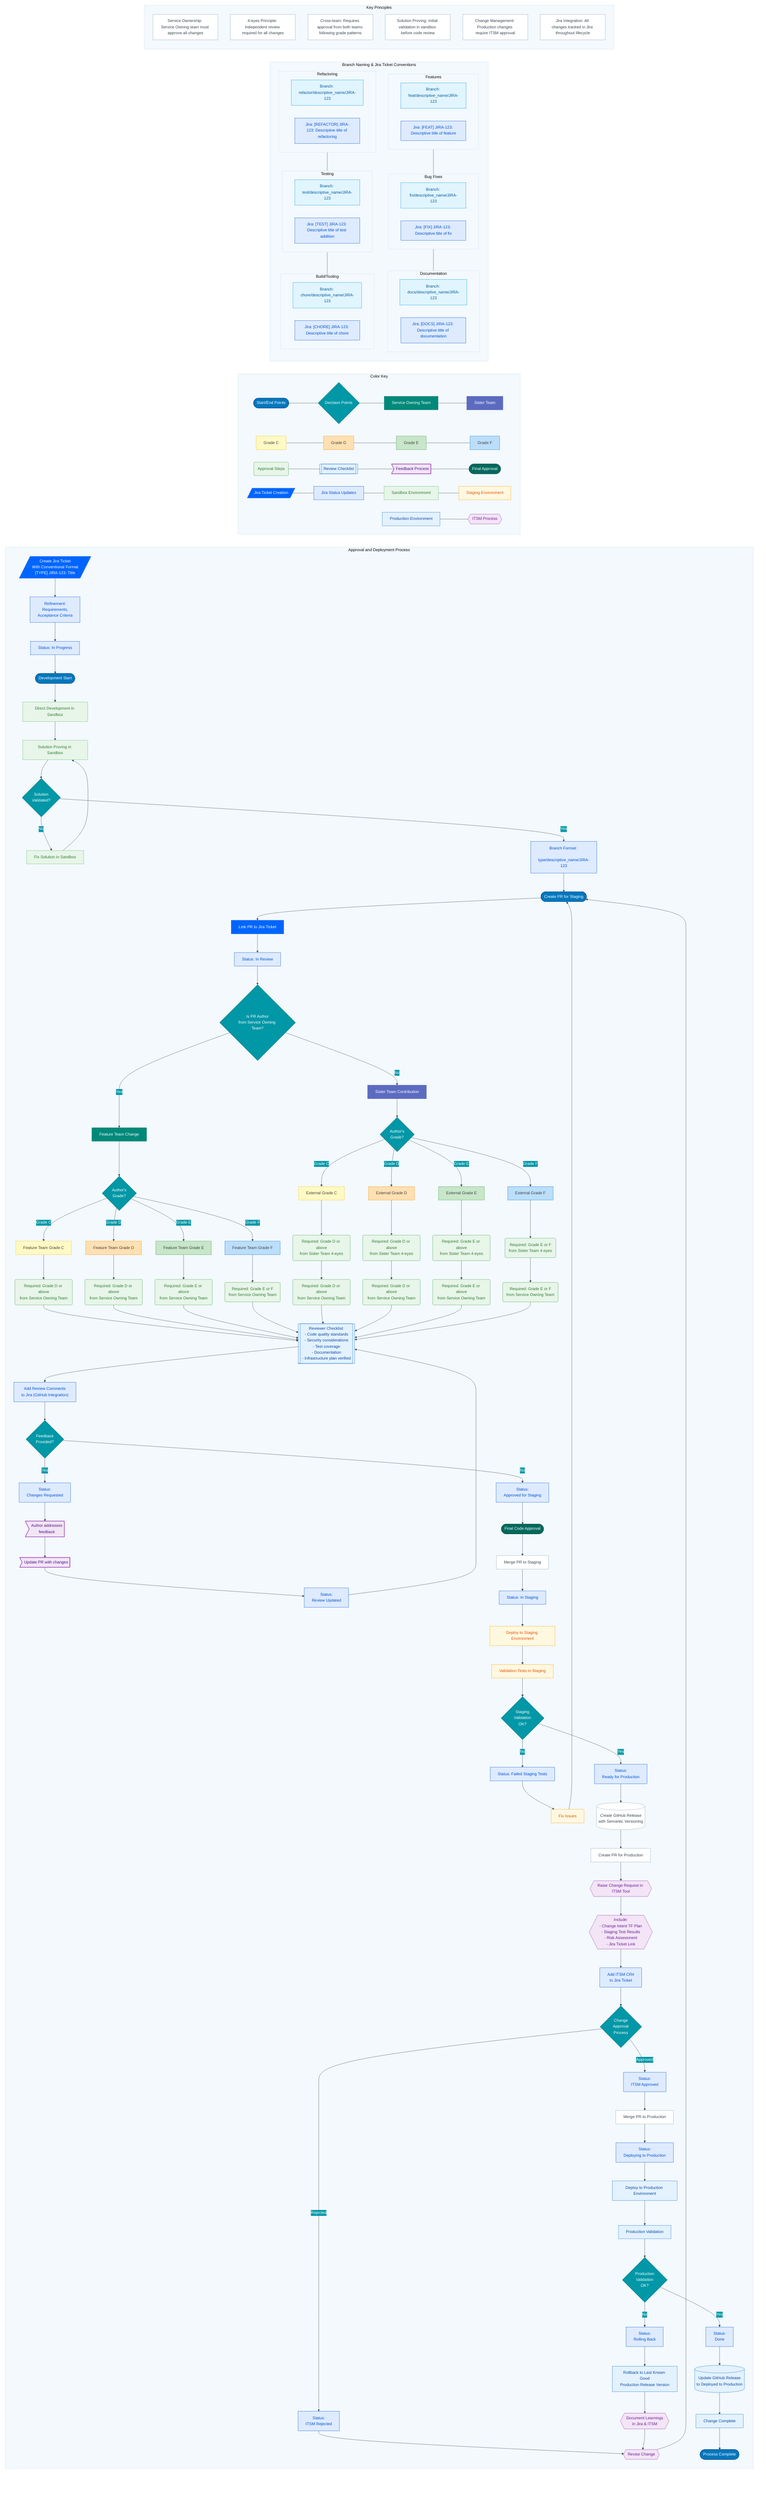 %%{init: {
  'theme': 'base', 
  'themeVariables': { 
    'primaryColor': '#0277bd',
    'primaryTextColor': '#ffffff',
    'primaryBorderColor': '#01579b',
    'lineColor': '#37474f',
    'secondaryColor': '#0097a7',
    'tertiaryColor': '#f3f9fd',
    'canvasBg': '#f8fcff'
  },
  'flowchart': {
    'curve': 'basis',
    'diagramPadding': 20
  }
}}%%

flowchart TB
    %% Main flow colors - Professional Blue Theme
    classDef startEnd fill:#0277bd,stroke:#01579b,color:white,stroke-width:2px
    classDef question fill:#0097a7,stroke:#00838f,color:white,stroke-width:2px
    classDef process fill:#ffffff,stroke:#90a4ae,color:#37474f,stroke-width:1px
    classDef hidden fill:none,stroke:none,color:none
    classDef jiraTicket fill:#0065ff,stroke:#0052cc,color:white,stroke-width:1px
    classDef jiraStatus fill:#deebff,stroke:#0052cc,color:#0052cc,stroke-width:1px
    classDef branchNaming fill:#e1f5fe,stroke:#039be5,color:#01579b,stroke-width:1px
    
    %% Team colors
    classDef serviceOwning fill:#00897b,stroke:#00695c,color:white,stroke-width:1px
    classDef sisterTeam fill:#5c6bc0,stroke:#3949ab,color:white,stroke-width:1px
    
    %% Grade colors
    classDef gradeC fill:#fff9c4,stroke:#fbc02d,color:#424242,stroke-width:1px
    classDef gradeD fill:#ffe0b2,stroke:#fb8c00,color:#424242,stroke-width:1px
    classDef gradeE fill:#c8e6c9,stroke:#43a047,color:#424242,stroke-width:1px
    classDef gradeF fill:#bbdefb,stroke:#1976d2,color:#424242,stroke-width:1px
    
    %% Approval colors
    classDef approval fill:#e8f5e9,stroke:#43a047,color:#2e7d32,stroke-width:1px
    classDef reviewChecklist fill:#e3f2fd,stroke:#1976d2,color:#0d47a1,stroke-width:1px
    classDef feedback fill:#f3e5f5,stroke:#8e24aa,color:#4a148c,stroke-width:1px
    classDef finalApproval fill:#00695c,stroke:#004d40,color:white,stroke-width:1px
    
    %% Environment colors
    classDef sandbox fill:#e8f5e9,stroke:#66bb6a,color:#2e7d32,stroke-width:1px
    classDef staging fill:#fff8e1,stroke:#ffa000,color:#e65100,stroke-width:1px
    classDef production fill:#e3f2fd,stroke:#1976d2,color:#0d47a1,stroke-width:1px
    classDef itsm fill:#f3e5f5,stroke:#9c27b0,color:#6a1b9a,stroke-width:1px
    
    subgraph Principles["Key Principles"]
        direction TB
        p1["Service Ownership: Service Owning team must approve all changes"]:::process
        p2["4-eyes Principle: Independent review required for all changes"]:::process
        p3["Cross-team: Requires approval from both teams following grade patterns"]:::process
        p4["Solution Proving: Initial validation in sandbox before code review"]:::process
        p5["Change Management: Production changes require ITSM approval"]:::process
        p6["Jira Integration: All changes tracked in Jira throughout lifecycle"]:::process
    end
    
    Principles ~~~ BranchNaming
    
    subgraph BranchNaming["Branch Naming & Jira Ticket Conventions"]
        direction TB
        subgraph feat["Features"]
            b1["Branch: feat/descriptive_name/JIRA-123"]:::branchNaming
            j1["Jira: [FEAT] JIRA-123: Descriptive title of feature"]:::jiraStatus
        end
        
        subgraph fix["Bug Fixes"]
            b2["Branch: fix/descriptive_name/JIRA-123"]:::branchNaming
            j2["Jira: [FIX] JIRA-123: Descriptive title of fix"]:::jiraStatus
        end
        
        subgraph docs["Documentation"]
            b3["Branch: docs/descriptive_name/JIRA-123"]:::branchNaming
            j3["Jira: [DOCS] JIRA-123: Descriptive title of documentation"]:::jiraStatus
        end
        
        subgraph refactor["Refactoring"]
            b4["Branch: refactor/descriptive_name/JIRA-123"]:::branchNaming
            j4["Jira: [REFACTOR] JIRA-123: Descriptive title of refactoring"]:::jiraStatus
        end
        
        subgraph test["Testing"]
            b5["Branch: test/descriptive_name/JIRA-123"]:::branchNaming
            j5["Jira: [TEST] JIRA-123: Descriptive title of test addition"]:::jiraStatus
        end
        
        subgraph chore["Build/Tooling"]
            b6["Branch: chore/descriptive_name/JIRA-123"]:::branchNaming
            j6["Jira: [CHORE] JIRA-123: Descriptive title of chore"]:::jiraStatus
        end
        
        %% Layout direction
        feat --- fix --- docs
        refactor --- test --- chore
    end
    
    BranchNaming ~~~ ColorKey
    
    subgraph ColorKey["Color Key"]
        k1([Start/End Points]):::startEnd --- k2{Decision Points}:::question --- k3["Service Owning Team"]:::serviceOwning --- k4["Sister Team"]:::sisterTeam
        k5["Grade C"]:::gradeC --- k6["Grade D"]:::gradeD --- k7["Grade E"]:::gradeE --- k8["Grade F"]:::gradeF
        k9(Approval Steps):::approval --- k10[[Review Checklist]]:::reviewChecklist --- k11>Feedback Process]:::feedback --- k12([Final Approval]):::finalApproval
        k13[/"Jira Ticket Creation"/]:::jiraTicket --- k13a["Jira Status Updates"]:::jiraStatus --- k14["Sandbox Environment"]:::sandbox --- k15["Staging Environment"]:::staging
        k16["Production Environment"]:::production --- k17{{ITSM Process}}:::itsm
    end
    
    ColorKey ~~~ Process
    
    subgraph Process["Approval and Deployment Process"]
        direction TB
        %% Jira Integration - Start
        JiraCreate[/"Create Jira Ticket
        With Conventional Format
        [TYPE] JIRA-123: Title"/]:::jiraTicket
        
        JiraCreate --> JiraRefine["Refinement:
        Requirements,
        Acceptance Criteria"]:::jiraStatus
        
        JiraRefine --> JiraInProgress["Status: In Progress"]:::jiraStatus
        
        JiraInProgress --> DevStart([Development Start])
        
        %% Sandbox Development (No PR)
        DevStart --> SandboxDev["Direct Development in Sandbox"]:::sandbox
        SandboxDev --> SolutionProving["Solution Proving in Sandbox"]:::sandbox
        SolutionProving --> SandboxValidation{Solution<br>Validated?}
        
        SandboxValidation -->|No| FixSolution["Fix Solution in Sandbox"]:::sandbox
        SandboxValidation -->|Yes| JiraBranch["Branch Format: 
        type/descriptive_name/JIRA-123"]:::jiraStatus
        
        FixSolution --> SolutionProving
        
        JiraBranch --> PR([Create PR for Staging])
        
        %% PR Approval Process for Staging
        PR --> JiraLinkPR["Link PR to Jira Ticket"]:::jiraStatus
        JiraLinkPR --> JiraReview["Status: In Review"]:::jiraStatus
        
        JiraReview --> OwnerCheck{Is PR Author<br>from Service Owning Team?}
        
        OwnerCheck -->|Yes| InternalPath["Feature Team Change"]:::serviceOwning
        OwnerCheck -->|No| ExternalPath["Sister Team Contribution"]:::sisterTeam
        
        InternalPath --> InternalGradeCheck{Author's<br>Grade?}
        ExternalPath --> ExternalGradeCheck{Author's<br>Grade?}
        
        %% Feature team approval path
        InternalGradeCheck -->|Grade C| IC["Feature Team Grade C"]:::gradeC
        InternalGradeCheck -->|Grade D| ID["Feature Team Grade D"]:::gradeD
        InternalGradeCheck -->|Grade E| IE["Feature Team Grade E"]:::gradeE
        InternalGradeCheck -->|Grade F| IF["Feature Team Grade F"]:::gradeF
        
        IC --> ICApproval(Required: Grade D or above<br>from Service Owning Team):::approval
        ID --> IDApproval(Required: Grade D or above<br>from Service Owning Team):::approval
        IE --> IEApproval(Required: Grade E or above<br>from Service Owning Team):::approval
        IF --> IFApproval(Required: Grade E or F<br>from Service Owning Team):::approval
        
        %% Sister team approval path
        ExternalGradeCheck -->|Grade C| EC["External Grade C"]:::gradeC
        ExternalGradeCheck -->|Grade D| ED["External Grade D"]:::gradeD
        ExternalGradeCheck -->|Grade E| EE["External Grade E"]:::gradeE
        ExternalGradeCheck -->|Grade F| EF["External Grade F"]:::gradeF
        
        %% Sister team internal 4-eyes check
        EC --> ECApproval(Required: Grade D or above<br>from Sister Team 4-eyes):::approval
        ED --> EDApproval(Required: Grade D or above<br>from Sister Team 4-eyes):::approval
        EE --> EEApproval(Required: Grade E or above<br>from Sister Team 4-eyes):::approval
        EF --> EFApproval(Required: Grade E or F<br>from Sister Team 4-eyes):::approval
        
        %% Service owning team approval (same grade pattern)
        ECApproval --> OCApproval(Required: Grade D or above<br>from Service Owning Team):::approval
        EDApproval --> ODApproval(Required: Grade D or above<br>from Service Owning Team):::approval
        EEApproval --> OEApproval(Required: Grade E or above<br>from Service Owning Team):::approval
        EFApproval --> OFApproval(Required: Grade E or F<br>from Service Owning Team):::approval
        
        %% Connect all approval paths to review checklist
        ICApproval --> ReviewChecklist
        IDApproval --> ReviewChecklist
        IEApproval --> ReviewChecklist
        IFApproval --> ReviewChecklist
        
        OCApproval --> ReviewChecklist
        ODApproval --> ReviewChecklist
        OEApproval --> ReviewChecklist
        OFApproval --> ReviewChecklist
        
        ReviewChecklist[[Reviewer Checklist:<br>- Code quality standards<br>- Security considerations<br>- Test coverage<br>- Documentation<br>- Infrastructure plan verified]]:::reviewChecklist
        
        ReviewChecklist --> JiraReviewComment["Add Review Comments 
        to Jira (GitHub Integration)"]:::jiraStatus
        
        JiraReviewComment --> FeedbackLoop{Feedback<br>Provided?}
        
        FeedbackLoop -->|Yes| JiraFeedback["Status: 
        Changes Requested"]:::jiraStatus
        
        JiraFeedback --> AddressFeedback>Author addresses<br>feedback]:::feedback
        FeedbackLoop -->|No| JiraApproved["Status: 
        Approved for Staging"]:::jiraStatus
        
        %% NEW STEP: Update PR after addressing feedback
        AddressFeedback --> UpdatePR>Update PR with changes]:::feedback
        UpdatePR --> JiraUpdated["Status: 
        Review Updated"]:::jiraStatus
        
        JiraUpdated --> ReviewChecklist
        
        %% Final staging deployment
        JiraApproved --> FinalCodeApproval([Final Code Approval]):::finalApproval
        FinalCodeApproval --> MergePRStaging["Merge PR to Staging"]
        MergePRStaging --> JiraStaging["Status: In Staging"]:::jiraStatus
        
        JiraStaging --> DeployStaging["Deploy to Staging Environment"]:::staging
        
        DeployStaging --> StagingTest["Validation Tests in Staging"]:::staging
        StagingTest --> StagingOK{Staging<br>Validation<br>OK?}
        StagingOK -->|No| JiraFailedTest["Status: Failed Staging Tests"]:::jiraStatus
        
        JiraFailedTest --> FixStaging["Fix Issues"]:::staging
        StagingOK -->|Yes| JiraStagingPassed["Status: 
        Ready for Production"]:::jiraStatus
        
        JiraStagingPassed --> CreateGitHubRelease[(Create GitHub Release<br>with Semantic Versioning)]
        CreateGitHubRelease --> CreatePRProd["Create PR for Production"]
        
        CreatePRProd --> RaiseITSM{{Raise Change Request in ITSM Tool}}:::itsm
        
        FixStaging --> PR
        
        %% Production Path via ITSM
        RaiseITSM --> ITSMDetails{{Include:<br>- Change Intent TF Plan<br>- Staging Test Results<br>- Risk Assessment<br>- Jira Ticket Link}}:::itsm
        
        ITSMDetails --> JiraITSM["Add ITSM CR# 
        to Jira Ticket"]:::jiraStatus
        
        JiraITSM --> ChangeApproval{Change<br>Approval<br>Process}
        
        ChangeApproval -->|Rejected| JiraRejected["Status: 
        ITSM Rejected"]:::jiraStatus
        
        JiraRejected --> ReviseChange{{Revise Change}}:::itsm
        ChangeApproval -->|Approved| JiraITSMApproved["Status: 
        ITSM Approved"]:::jiraStatus
        
        JiraITSMApproved --> MergePRProd["Merge PR to Production"]
        
        MergePRProd --> JiraDeploying["Status: 
        Deploying to Production"]:::jiraStatus
        
        JiraDeploying --> ProdEnv["Deploy to Production Environment"]:::production
        
        ReviseChange --> PR
        
        ProdEnv --> ProdValidation["Production Validation"]:::production
        ProdValidation --> ProdOK{Production<br>Validation<br>OK?}
        
        ProdOK -->|No| JiraRollback["Status: 
        Rolling Back"]:::jiraStatus
        
        JiraRollback --> Rollback["Rollback to Last Known Good<br>Production Release Version"]:::production
        ProdOK -->|Yes| JiraComplete["Status: 
        Done"]:::jiraStatus
        
        JiraComplete --> UpdateRelease[(Update GitHub Release<br>to Deployed to Production)]:::production
        UpdateRelease --> Complete["Change Complete"]:::production
        
        Rollback --> LearnFromFailure{{Document Learnings<br>in Jira & ITSM}}:::itsm
        LearnFromFailure --> ReviseChange
        
        Complete --> Completion([Process Complete]):::startEnd
        
    end
    
    %% Apply classes
    class DevStart,PR,Completion startEnd
    class OwnerCheck,InternalGradeCheck,ExternalGradeCheck,FeedbackLoop,SandboxValidation,StagingOK,ChangeApproval,ProdOK question
    class MergePRStaging,CreateGitHubRelease,CreatePRProd,MergePRProd process
    
    %% Jira nodes
    class JiraCreate,JiraLinkPR jiraTicket
    class JiraRefine,JiraInProgress,JiraBranch,JiraReview,JiraReviewComment,JiraFeedback,JiraUpdated,JiraApproved,JiraStaging,JiraFailedTest,JiraStagingPassed,JiraITSM,JiraRejected,JiraITSMApproved,JiraDeploying,JiraRollback,JiraComplete jiraStatus
    
    %% Branch naming conventions
    class b1,b2,b3,b4,b5,b6 branchNaming
    class j1,j2,j3,j4,j5,j6 jiraStatus